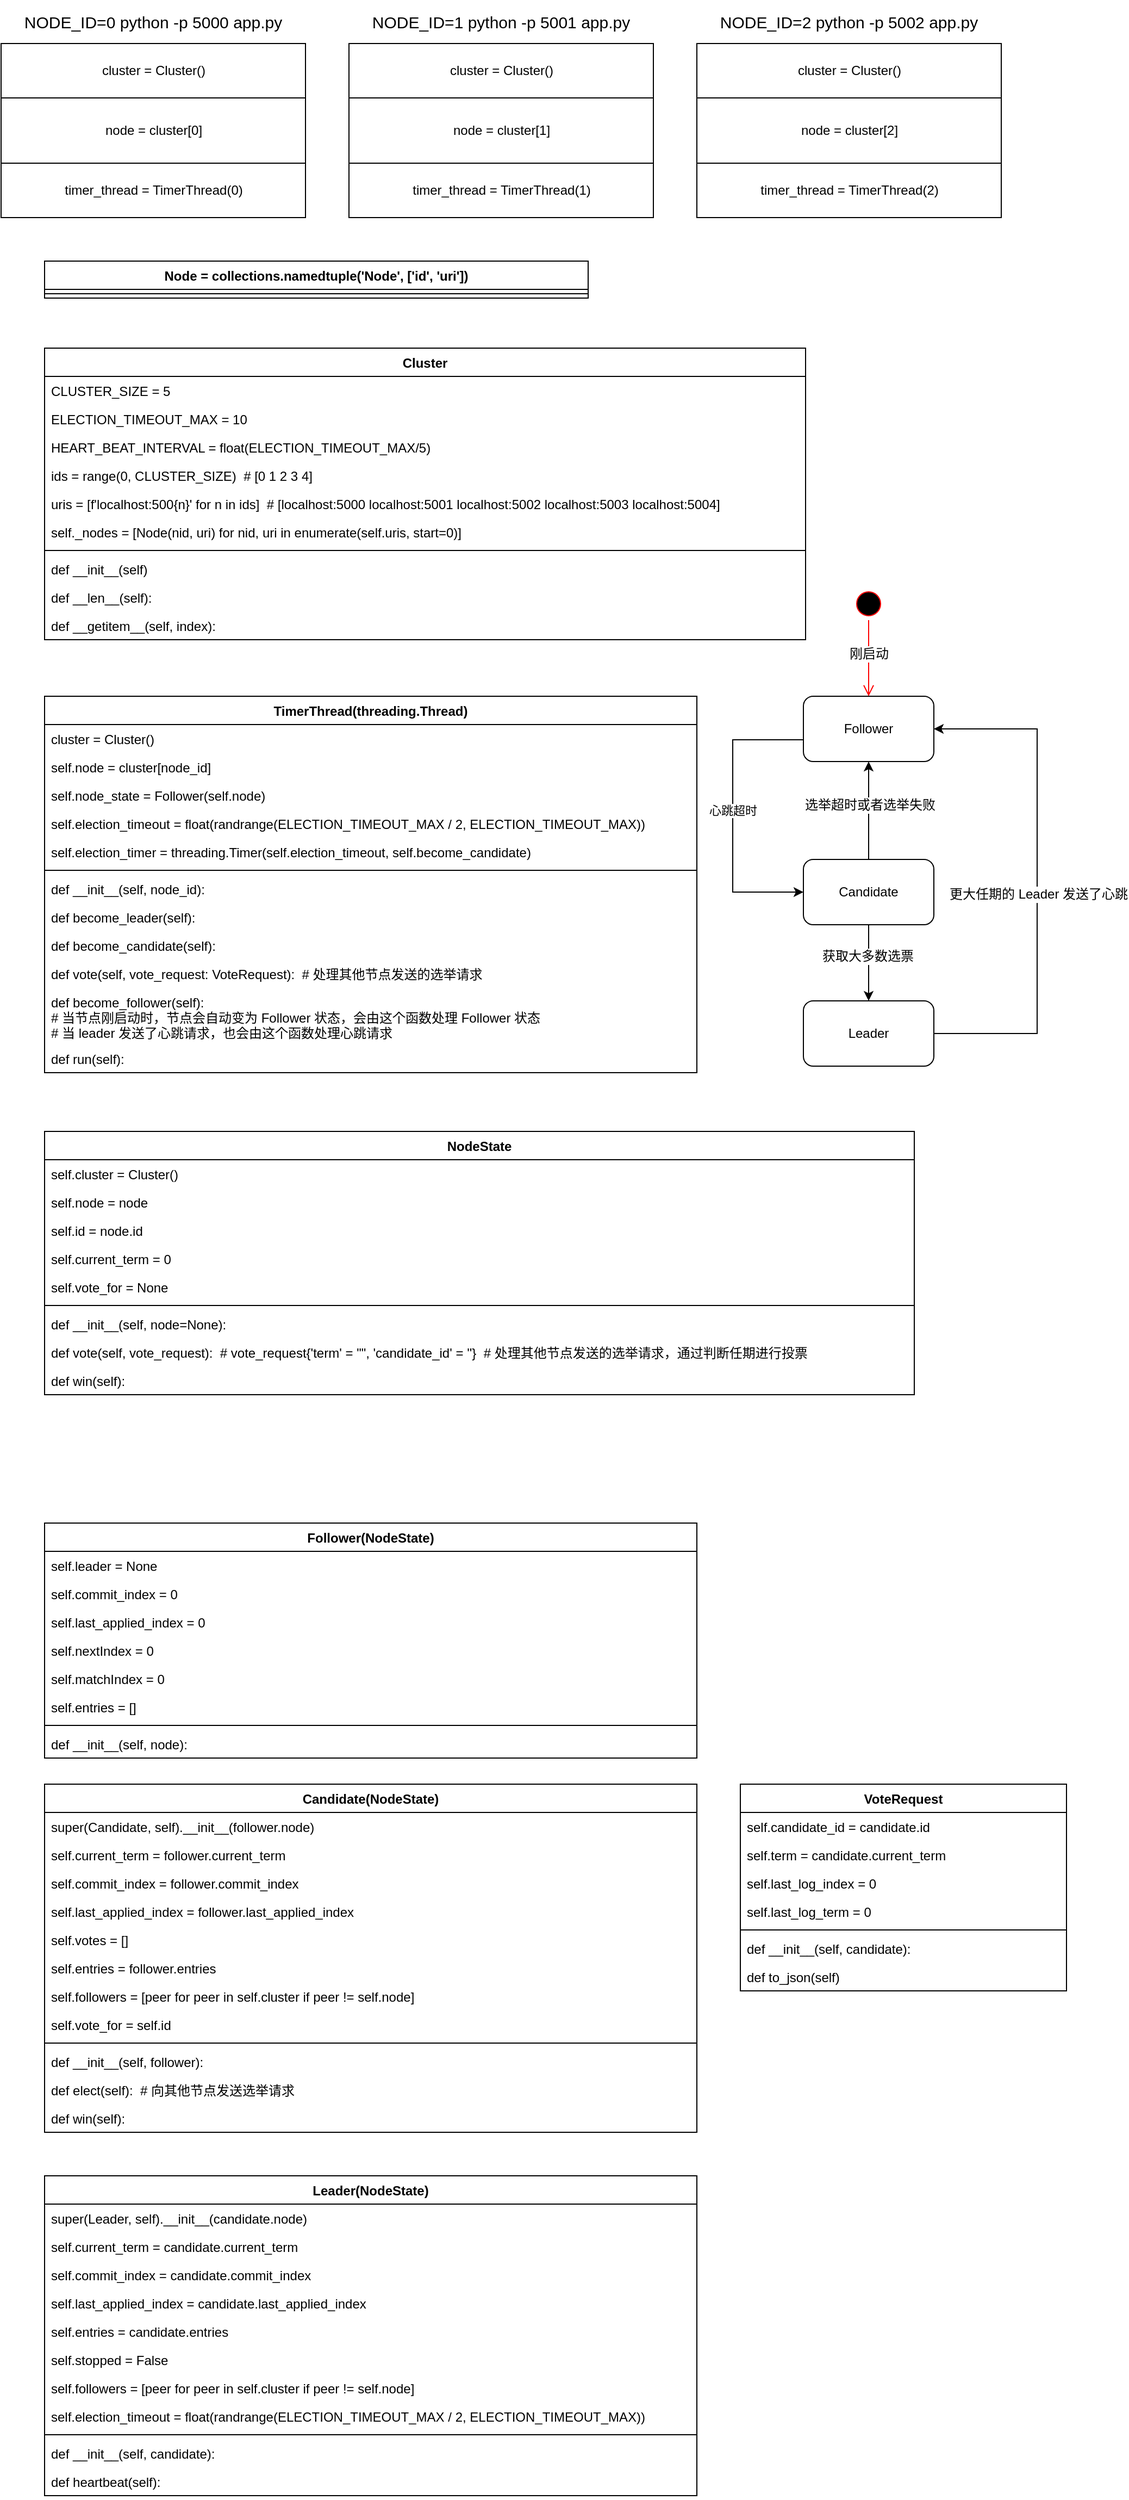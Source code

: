 <mxfile version="12.5.3" type="device"><diagram id="bcQEiPexgHJWjtO5UMO9" name="第 1 页"><mxGraphModel dx="1106" dy="2061" grid="1" gridSize="10" guides="1" tooltips="1" connect="1" arrows="1" fold="1" page="1" pageScale="1" pageWidth="827" pageHeight="1169" math="0" shadow="0"><root><mxCell id="0"/><mxCell id="1" parent="0"/><mxCell id="y_wQIIz1uGcuVltdEgya-1" value="NodeState" style="swimlane;fontStyle=1;align=center;verticalAlign=top;childLayout=stackLayout;horizontal=1;startSize=26;horizontalStack=0;resizeParent=1;resizeParentMax=0;resizeLast=0;collapsible=1;marginBottom=0;" vertex="1" parent="1"><mxGeometry x="80" y="-120" width="800" height="242" as="geometry"/></mxCell><mxCell id="y_wQIIz1uGcuVltdEgya-5" value="self.cluster = Cluster()" style="text;strokeColor=none;fillColor=none;align=left;verticalAlign=top;spacingLeft=4;spacingRight=4;overflow=hidden;rotatable=0;points=[[0,0.5],[1,0.5]];portConstraint=eastwest;" vertex="1" parent="y_wQIIz1uGcuVltdEgya-1"><mxGeometry y="26" width="800" height="26" as="geometry"/></mxCell><mxCell id="y_wQIIz1uGcuVltdEgya-7" value="self.node = node" style="text;strokeColor=none;fillColor=none;align=left;verticalAlign=top;spacingLeft=4;spacingRight=4;overflow=hidden;rotatable=0;points=[[0,0.5],[1,0.5]];portConstraint=eastwest;" vertex="1" parent="y_wQIIz1uGcuVltdEgya-1"><mxGeometry y="52" width="800" height="26" as="geometry"/></mxCell><mxCell id="y_wQIIz1uGcuVltdEgya-8" value="self.id = node.id" style="text;strokeColor=none;fillColor=none;align=left;verticalAlign=top;spacingLeft=4;spacingRight=4;overflow=hidden;rotatable=0;points=[[0,0.5],[1,0.5]];portConstraint=eastwest;" vertex="1" parent="y_wQIIz1uGcuVltdEgya-1"><mxGeometry y="78" width="800" height="26" as="geometry"/></mxCell><mxCell id="y_wQIIz1uGcuVltdEgya-6" value="self.current_term = 0" style="text;strokeColor=none;fillColor=none;align=left;verticalAlign=top;spacingLeft=4;spacingRight=4;overflow=hidden;rotatable=0;points=[[0,0.5],[1,0.5]];portConstraint=eastwest;" vertex="1" parent="y_wQIIz1uGcuVltdEgya-1"><mxGeometry y="104" width="800" height="26" as="geometry"/></mxCell><mxCell id="y_wQIIz1uGcuVltdEgya-2" value="self.vote_for = None" style="text;strokeColor=none;fillColor=none;align=left;verticalAlign=top;spacingLeft=4;spacingRight=4;overflow=hidden;rotatable=0;points=[[0,0.5],[1,0.5]];portConstraint=eastwest;" vertex="1" parent="y_wQIIz1uGcuVltdEgya-1"><mxGeometry y="130" width="800" height="26" as="geometry"/></mxCell><mxCell id="y_wQIIz1uGcuVltdEgya-3" value="" style="line;strokeWidth=1;fillColor=none;align=left;verticalAlign=middle;spacingTop=-1;spacingLeft=3;spacingRight=3;rotatable=0;labelPosition=right;points=[];portConstraint=eastwest;" vertex="1" parent="y_wQIIz1uGcuVltdEgya-1"><mxGeometry y="156" width="800" height="8" as="geometry"/></mxCell><mxCell id="y_wQIIz1uGcuVltdEgya-4" value="def __init__(self, node=None):" style="text;strokeColor=none;fillColor=none;align=left;verticalAlign=top;spacingLeft=4;spacingRight=4;overflow=hidden;rotatable=0;points=[[0,0.5],[1,0.5]];portConstraint=eastwest;" vertex="1" parent="y_wQIIz1uGcuVltdEgya-1"><mxGeometry y="164" width="800" height="26" as="geometry"/></mxCell><mxCell id="y_wQIIz1uGcuVltdEgya-10" value="def vote(self, vote_request):  # vote_request{'term' = &quot;&quot;, 'candidate_id' = ''}  # 处理其他节点发送的选举请求，通过判断任期进行投票" style="text;strokeColor=none;fillColor=none;align=left;verticalAlign=top;spacingLeft=4;spacingRight=4;overflow=hidden;rotatable=0;points=[[0,0.5],[1,0.5]];portConstraint=eastwest;" vertex="1" parent="y_wQIIz1uGcuVltdEgya-1"><mxGeometry y="190" width="800" height="26" as="geometry"/></mxCell><mxCell id="y_wQIIz1uGcuVltdEgya-11" value="def win(self):" style="text;strokeColor=none;fillColor=none;align=left;verticalAlign=top;spacingLeft=4;spacingRight=4;overflow=hidden;rotatable=0;points=[[0,0.5],[1,0.5]];portConstraint=eastwest;" vertex="1" parent="y_wQIIz1uGcuVltdEgya-1"><mxGeometry y="216" width="800" height="26" as="geometry"/></mxCell><mxCell id="y_wQIIz1uGcuVltdEgya-14" value="Follower(NodeState)" style="swimlane;fontStyle=1;align=center;verticalAlign=top;childLayout=stackLayout;horizontal=1;startSize=26;horizontalStack=0;resizeParent=1;resizeParentMax=0;resizeLast=0;collapsible=1;marginBottom=0;" vertex="1" parent="1"><mxGeometry x="80" y="240" width="600" height="216" as="geometry"/></mxCell><mxCell id="y_wQIIz1uGcuVltdEgya-15" value="self.leader = None" style="text;strokeColor=none;fillColor=none;align=left;verticalAlign=top;spacingLeft=4;spacingRight=4;overflow=hidden;rotatable=0;points=[[0,0.5],[1,0.5]];portConstraint=eastwest;" vertex="1" parent="y_wQIIz1uGcuVltdEgya-14"><mxGeometry y="26" width="600" height="26" as="geometry"/></mxCell><mxCell id="y_wQIIz1uGcuVltdEgya-21" value="self.commit_index = 0" style="text;strokeColor=none;fillColor=none;align=left;verticalAlign=top;spacingLeft=4;spacingRight=4;overflow=hidden;rotatable=0;points=[[0,0.5],[1,0.5]];portConstraint=eastwest;" vertex="1" parent="y_wQIIz1uGcuVltdEgya-14"><mxGeometry y="52" width="600" height="26" as="geometry"/></mxCell><mxCell id="y_wQIIz1uGcuVltdEgya-20" value="self.last_applied_index = 0" style="text;strokeColor=none;fillColor=none;align=left;verticalAlign=top;spacingLeft=4;spacingRight=4;overflow=hidden;rotatable=0;points=[[0,0.5],[1,0.5]];portConstraint=eastwest;" vertex="1" parent="y_wQIIz1uGcuVltdEgya-14"><mxGeometry y="78" width="600" height="26" as="geometry"/></mxCell><mxCell id="y_wQIIz1uGcuVltdEgya-22" value="self.nextIndex = 0" style="text;strokeColor=none;fillColor=none;align=left;verticalAlign=top;spacingLeft=4;spacingRight=4;overflow=hidden;rotatable=0;points=[[0,0.5],[1,0.5]];portConstraint=eastwest;" vertex="1" parent="y_wQIIz1uGcuVltdEgya-14"><mxGeometry y="104" width="600" height="26" as="geometry"/></mxCell><mxCell id="y_wQIIz1uGcuVltdEgya-23" value="self.matchIndex = 0" style="text;strokeColor=none;fillColor=none;align=left;verticalAlign=top;spacingLeft=4;spacingRight=4;overflow=hidden;rotatable=0;points=[[0,0.5],[1,0.5]];portConstraint=eastwest;" vertex="1" parent="y_wQIIz1uGcuVltdEgya-14"><mxGeometry y="130" width="600" height="26" as="geometry"/></mxCell><mxCell id="y_wQIIz1uGcuVltdEgya-19" value="self.entries = []" style="text;strokeColor=none;fillColor=none;align=left;verticalAlign=top;spacingLeft=4;spacingRight=4;overflow=hidden;rotatable=0;points=[[0,0.5],[1,0.5]];portConstraint=eastwest;" vertex="1" parent="y_wQIIz1uGcuVltdEgya-14"><mxGeometry y="156" width="600" height="26" as="geometry"/></mxCell><mxCell id="y_wQIIz1uGcuVltdEgya-16" value="" style="line;strokeWidth=1;fillColor=none;align=left;verticalAlign=middle;spacingTop=-1;spacingLeft=3;spacingRight=3;rotatable=0;labelPosition=right;points=[];portConstraint=eastwest;" vertex="1" parent="y_wQIIz1uGcuVltdEgya-14"><mxGeometry y="182" width="600" height="8" as="geometry"/></mxCell><mxCell id="y_wQIIz1uGcuVltdEgya-17" value="def __init__(self, node):" style="text;strokeColor=none;fillColor=none;align=left;verticalAlign=top;spacingLeft=4;spacingRight=4;overflow=hidden;rotatable=0;points=[[0,0.5],[1,0.5]];portConstraint=eastwest;" vertex="1" parent="y_wQIIz1uGcuVltdEgya-14"><mxGeometry y="190" width="600" height="26" as="geometry"/></mxCell><mxCell id="y_wQIIz1uGcuVltdEgya-28" value="Candidate(NodeState)" style="swimlane;fontStyle=1;align=center;verticalAlign=top;childLayout=stackLayout;horizontal=1;startSize=26;horizontalStack=0;resizeParent=1;resizeParentMax=0;resizeLast=0;collapsible=1;marginBottom=0;" vertex="1" parent="1"><mxGeometry x="80" y="480" width="600" height="320" as="geometry"/></mxCell><mxCell id="y_wQIIz1uGcuVltdEgya-29" value="super(Candidate, self).__init__(follower.node)" style="text;strokeColor=none;fillColor=none;align=left;verticalAlign=top;spacingLeft=4;spacingRight=4;overflow=hidden;rotatable=0;points=[[0,0.5],[1,0.5]];portConstraint=eastwest;" vertex="1" parent="y_wQIIz1uGcuVltdEgya-28"><mxGeometry y="26" width="600" height="26" as="geometry"/></mxCell><mxCell id="y_wQIIz1uGcuVltdEgya-34" value="self.current_term = follower.current_term" style="text;strokeColor=none;fillColor=none;align=left;verticalAlign=top;spacingLeft=4;spacingRight=4;overflow=hidden;rotatable=0;points=[[0,0.5],[1,0.5]];portConstraint=eastwest;" vertex="1" parent="y_wQIIz1uGcuVltdEgya-28"><mxGeometry y="52" width="600" height="26" as="geometry"/></mxCell><mxCell id="y_wQIIz1uGcuVltdEgya-36" value="self.commit_index = follower.commit_index" style="text;strokeColor=none;fillColor=none;align=left;verticalAlign=top;spacingLeft=4;spacingRight=4;overflow=hidden;rotatable=0;points=[[0,0.5],[1,0.5]];portConstraint=eastwest;" vertex="1" parent="y_wQIIz1uGcuVltdEgya-28"><mxGeometry y="78" width="600" height="26" as="geometry"/></mxCell><mxCell id="y_wQIIz1uGcuVltdEgya-35" value="self.last_applied_index = follower.last_applied_index" style="text;strokeColor=none;fillColor=none;align=left;verticalAlign=top;spacingLeft=4;spacingRight=4;overflow=hidden;rotatable=0;points=[[0,0.5],[1,0.5]];portConstraint=eastwest;" vertex="1" parent="y_wQIIz1uGcuVltdEgya-28"><mxGeometry y="104" width="600" height="26" as="geometry"/></mxCell><mxCell id="y_wQIIz1uGcuVltdEgya-33" value="self.votes = []" style="text;strokeColor=none;fillColor=none;align=left;verticalAlign=top;spacingLeft=4;spacingRight=4;overflow=hidden;rotatable=0;points=[[0,0.5],[1,0.5]];portConstraint=eastwest;" vertex="1" parent="y_wQIIz1uGcuVltdEgya-28"><mxGeometry y="130" width="600" height="26" as="geometry"/></mxCell><mxCell id="y_wQIIz1uGcuVltdEgya-32" value="self.entries = follower.entries" style="text;strokeColor=none;fillColor=none;align=left;verticalAlign=top;spacingLeft=4;spacingRight=4;overflow=hidden;rotatable=0;points=[[0,0.5],[1,0.5]];portConstraint=eastwest;" vertex="1" parent="y_wQIIz1uGcuVltdEgya-28"><mxGeometry y="156" width="600" height="26" as="geometry"/></mxCell><mxCell id="y_wQIIz1uGcuVltdEgya-45" value="self.followers = [peer for peer in self.cluster if peer != self.node]" style="text;strokeColor=none;fillColor=none;align=left;verticalAlign=top;spacingLeft=4;spacingRight=4;overflow=hidden;rotatable=0;points=[[0,0.5],[1,0.5]];portConstraint=eastwest;" vertex="1" parent="y_wQIIz1uGcuVltdEgya-28"><mxGeometry y="182" width="600" height="26" as="geometry"/></mxCell><mxCell id="y_wQIIz1uGcuVltdEgya-44" value="self.vote_for = self.id" style="text;strokeColor=none;fillColor=none;align=left;verticalAlign=top;spacingLeft=4;spacingRight=4;overflow=hidden;rotatable=0;points=[[0,0.5],[1,0.5]];portConstraint=eastwest;" vertex="1" parent="y_wQIIz1uGcuVltdEgya-28"><mxGeometry y="208" width="600" height="26" as="geometry"/></mxCell><mxCell id="y_wQIIz1uGcuVltdEgya-30" value="" style="line;strokeWidth=1;fillColor=none;align=left;verticalAlign=middle;spacingTop=-1;spacingLeft=3;spacingRight=3;rotatable=0;labelPosition=right;points=[];portConstraint=eastwest;" vertex="1" parent="y_wQIIz1uGcuVltdEgya-28"><mxGeometry y="234" width="600" height="8" as="geometry"/></mxCell><mxCell id="y_wQIIz1uGcuVltdEgya-37" value="def __init__(self, follower):" style="text;strokeColor=none;fillColor=none;align=left;verticalAlign=top;spacingLeft=4;spacingRight=4;overflow=hidden;rotatable=0;points=[[0,0.5],[1,0.5]];portConstraint=eastwest;" vertex="1" parent="y_wQIIz1uGcuVltdEgya-28"><mxGeometry y="242" width="600" height="26" as="geometry"/></mxCell><mxCell id="y_wQIIz1uGcuVltdEgya-38" value="def elect(self):  # 向其他节点发送选举请求" style="text;strokeColor=none;fillColor=none;align=left;verticalAlign=top;spacingLeft=4;spacingRight=4;overflow=hidden;rotatable=0;points=[[0,0.5],[1,0.5]];portConstraint=eastwest;" vertex="1" parent="y_wQIIz1uGcuVltdEgya-28"><mxGeometry y="268" width="600" height="26" as="geometry"/></mxCell><mxCell id="y_wQIIz1uGcuVltdEgya-40" value="def win(self):" style="text;strokeColor=none;fillColor=none;align=left;verticalAlign=top;spacingLeft=4;spacingRight=4;overflow=hidden;rotatable=0;points=[[0,0.5],[1,0.5]];portConstraint=eastwest;" vertex="1" parent="y_wQIIz1uGcuVltdEgya-28"><mxGeometry y="294" width="600" height="26" as="geometry"/></mxCell><mxCell id="y_wQIIz1uGcuVltdEgya-46" value="Leader(NodeState)" style="swimlane;fontStyle=1;align=center;verticalAlign=top;childLayout=stackLayout;horizontal=1;startSize=26;horizontalStack=0;resizeParent=1;resizeParentMax=0;resizeLast=0;collapsible=1;marginBottom=0;" vertex="1" parent="1"><mxGeometry x="80" y="840" width="600" height="294" as="geometry"/></mxCell><mxCell id="y_wQIIz1uGcuVltdEgya-47" value="super(Leader, self).__init__(candidate.node)" style="text;strokeColor=none;fillColor=none;align=left;verticalAlign=top;spacingLeft=4;spacingRight=4;overflow=hidden;rotatable=0;points=[[0,0.5],[1,0.5]];portConstraint=eastwest;" vertex="1" parent="y_wQIIz1uGcuVltdEgya-46"><mxGeometry y="26" width="600" height="26" as="geometry"/></mxCell><mxCell id="y_wQIIz1uGcuVltdEgya-52" value="self.current_term = candidate.current_term" style="text;strokeColor=none;fillColor=none;align=left;verticalAlign=top;spacingLeft=4;spacingRight=4;overflow=hidden;rotatable=0;points=[[0,0.5],[1,0.5]];portConstraint=eastwest;" vertex="1" parent="y_wQIIz1uGcuVltdEgya-46"><mxGeometry y="52" width="600" height="26" as="geometry"/></mxCell><mxCell id="y_wQIIz1uGcuVltdEgya-53" value="self.commit_index = candidate.commit_index" style="text;strokeColor=none;fillColor=none;align=left;verticalAlign=top;spacingLeft=4;spacingRight=4;overflow=hidden;rotatable=0;points=[[0,0.5],[1,0.5]];portConstraint=eastwest;" vertex="1" parent="y_wQIIz1uGcuVltdEgya-46"><mxGeometry y="78" width="600" height="26" as="geometry"/></mxCell><mxCell id="y_wQIIz1uGcuVltdEgya-54" value="self.last_applied_index = candidate.last_applied_index" style="text;strokeColor=none;fillColor=none;align=left;verticalAlign=top;spacingLeft=4;spacingRight=4;overflow=hidden;rotatable=0;points=[[0,0.5],[1,0.5]];portConstraint=eastwest;" vertex="1" parent="y_wQIIz1uGcuVltdEgya-46"><mxGeometry y="104" width="600" height="26" as="geometry"/></mxCell><mxCell id="y_wQIIz1uGcuVltdEgya-55" value="self.entries = candidate.entries" style="text;strokeColor=none;fillColor=none;align=left;verticalAlign=top;spacingLeft=4;spacingRight=4;overflow=hidden;rotatable=0;points=[[0,0.5],[1,0.5]];portConstraint=eastwest;" vertex="1" parent="y_wQIIz1uGcuVltdEgya-46"><mxGeometry y="130" width="600" height="26" as="geometry"/></mxCell><mxCell id="y_wQIIz1uGcuVltdEgya-51" value="self.stopped = False" style="text;strokeColor=none;fillColor=none;align=left;verticalAlign=top;spacingLeft=4;spacingRight=4;overflow=hidden;rotatable=0;points=[[0,0.5],[1,0.5]];portConstraint=eastwest;" vertex="1" parent="y_wQIIz1uGcuVltdEgya-46"><mxGeometry y="156" width="600" height="26" as="geometry"/></mxCell><mxCell id="y_wQIIz1uGcuVltdEgya-50" value="self.followers = [peer for peer in self.cluster if peer != self.node]" style="text;strokeColor=none;fillColor=none;align=left;verticalAlign=top;spacingLeft=4;spacingRight=4;overflow=hidden;rotatable=0;points=[[0,0.5],[1,0.5]];portConstraint=eastwest;" vertex="1" parent="y_wQIIz1uGcuVltdEgya-46"><mxGeometry y="182" width="600" height="26" as="geometry"/></mxCell><mxCell id="y_wQIIz1uGcuVltdEgya-61" value="self.election_timeout = float(randrange(ELECTION_TIMEOUT_MAX / 2, ELECTION_TIMEOUT_MAX))" style="text;strokeColor=none;fillColor=none;align=left;verticalAlign=top;spacingLeft=4;spacingRight=4;overflow=hidden;rotatable=0;points=[[0,0.5],[1,0.5]];portConstraint=eastwest;" vertex="1" parent="y_wQIIz1uGcuVltdEgya-46"><mxGeometry y="208" width="600" height="26" as="geometry"/></mxCell><mxCell id="y_wQIIz1uGcuVltdEgya-48" value="" style="line;strokeWidth=1;fillColor=none;align=left;verticalAlign=middle;spacingTop=-1;spacingLeft=3;spacingRight=3;rotatable=0;labelPosition=right;points=[];portConstraint=eastwest;" vertex="1" parent="y_wQIIz1uGcuVltdEgya-46"><mxGeometry y="234" width="600" height="8" as="geometry"/></mxCell><mxCell id="y_wQIIz1uGcuVltdEgya-56" value="def __init__(self, candidate):" style="text;strokeColor=none;fillColor=none;align=left;verticalAlign=top;spacingLeft=4;spacingRight=4;overflow=hidden;rotatable=0;points=[[0,0.5],[1,0.5]];portConstraint=eastwest;" vertex="1" parent="y_wQIIz1uGcuVltdEgya-46"><mxGeometry y="242" width="600" height="26" as="geometry"/></mxCell><mxCell id="y_wQIIz1uGcuVltdEgya-58" value="def heartbeat(self):" style="text;strokeColor=none;fillColor=none;align=left;verticalAlign=top;spacingLeft=4;spacingRight=4;overflow=hidden;rotatable=0;points=[[0,0.5],[1,0.5]];portConstraint=eastwest;" vertex="1" parent="y_wQIIz1uGcuVltdEgya-46"><mxGeometry y="268" width="600" height="26" as="geometry"/></mxCell><mxCell id="y_wQIIz1uGcuVltdEgya-63" value="VoteRequest" style="swimlane;fontStyle=1;align=center;verticalAlign=top;childLayout=stackLayout;horizontal=1;startSize=26;horizontalStack=0;resizeParent=1;resizeParentMax=0;resizeLast=0;collapsible=1;marginBottom=0;" vertex="1" parent="1"><mxGeometry x="720" y="480" width="300" height="190" as="geometry"/></mxCell><mxCell id="y_wQIIz1uGcuVltdEgya-64" value="self.candidate_id = candidate.id" style="text;strokeColor=none;fillColor=none;align=left;verticalAlign=top;spacingLeft=4;spacingRight=4;overflow=hidden;rotatable=0;points=[[0,0.5],[1,0.5]];portConstraint=eastwest;" vertex="1" parent="y_wQIIz1uGcuVltdEgya-63"><mxGeometry y="26" width="300" height="26" as="geometry"/></mxCell><mxCell id="y_wQIIz1uGcuVltdEgya-69" value="self.term = candidate.current_term" style="text;strokeColor=none;fillColor=none;align=left;verticalAlign=top;spacingLeft=4;spacingRight=4;overflow=hidden;rotatable=0;points=[[0,0.5],[1,0.5]];portConstraint=eastwest;" vertex="1" parent="y_wQIIz1uGcuVltdEgya-63"><mxGeometry y="52" width="300" height="26" as="geometry"/></mxCell><mxCell id="y_wQIIz1uGcuVltdEgya-68" value="self.last_log_index = 0" style="text;strokeColor=none;fillColor=none;align=left;verticalAlign=top;spacingLeft=4;spacingRight=4;overflow=hidden;rotatable=0;points=[[0,0.5],[1,0.5]];portConstraint=eastwest;" vertex="1" parent="y_wQIIz1uGcuVltdEgya-63"><mxGeometry y="78" width="300" height="26" as="geometry"/></mxCell><mxCell id="y_wQIIz1uGcuVltdEgya-67" value="self.last_log_term = 0" style="text;strokeColor=none;fillColor=none;align=left;verticalAlign=top;spacingLeft=4;spacingRight=4;overflow=hidden;rotatable=0;points=[[0,0.5],[1,0.5]];portConstraint=eastwest;" vertex="1" parent="y_wQIIz1uGcuVltdEgya-63"><mxGeometry y="104" width="300" height="26" as="geometry"/></mxCell><mxCell id="y_wQIIz1uGcuVltdEgya-65" value="" style="line;strokeWidth=1;fillColor=none;align=left;verticalAlign=middle;spacingTop=-1;spacingLeft=3;spacingRight=3;rotatable=0;labelPosition=right;points=[];portConstraint=eastwest;" vertex="1" parent="y_wQIIz1uGcuVltdEgya-63"><mxGeometry y="130" width="300" height="8" as="geometry"/></mxCell><mxCell id="y_wQIIz1uGcuVltdEgya-70" value="def __init__(self, candidate):" style="text;strokeColor=none;fillColor=none;align=left;verticalAlign=top;spacingLeft=4;spacingRight=4;overflow=hidden;rotatable=0;points=[[0,0.5],[1,0.5]];portConstraint=eastwest;" vertex="1" parent="y_wQIIz1uGcuVltdEgya-63"><mxGeometry y="138" width="300" height="26" as="geometry"/></mxCell><mxCell id="y_wQIIz1uGcuVltdEgya-71" value="def to_json(self)" style="text;strokeColor=none;fillColor=none;align=left;verticalAlign=top;spacingLeft=4;spacingRight=4;overflow=hidden;rotatable=0;points=[[0,0.5],[1,0.5]];portConstraint=eastwest;" vertex="1" parent="y_wQIIz1uGcuVltdEgya-63"><mxGeometry y="164" width="300" height="26" as="geometry"/></mxCell><mxCell id="y_wQIIz1uGcuVltdEgya-73" value="Cluster" style="swimlane;fontStyle=1;align=center;verticalAlign=top;childLayout=stackLayout;horizontal=1;startSize=26;horizontalStack=0;resizeParent=1;resizeParentMax=0;resizeLast=0;collapsible=1;marginBottom=0;" vertex="1" parent="1"><mxGeometry x="80" y="-840" width="700" height="268" as="geometry"/></mxCell><mxCell id="y_wQIIz1uGcuVltdEgya-74" value="CLUSTER_SIZE = 5" style="text;strokeColor=none;fillColor=none;align=left;verticalAlign=top;spacingLeft=4;spacingRight=4;overflow=hidden;rotatable=0;points=[[0,0.5],[1,0.5]];portConstraint=eastwest;" vertex="1" parent="y_wQIIz1uGcuVltdEgya-73"><mxGeometry y="26" width="700" height="26" as="geometry"/></mxCell><mxCell id="y_wQIIz1uGcuVltdEgya-83" value="ELECTION_TIMEOUT_MAX = 10" style="text;strokeColor=none;fillColor=none;align=left;verticalAlign=top;spacingLeft=4;spacingRight=4;overflow=hidden;rotatable=0;points=[[0,0.5],[1,0.5]];portConstraint=eastwest;" vertex="1" parent="y_wQIIz1uGcuVltdEgya-73"><mxGeometry y="52" width="700" height="26" as="geometry"/></mxCell><mxCell id="y_wQIIz1uGcuVltdEgya-81" value="HEART_BEAT_INTERVAL = float(ELECTION_TIMEOUT_MAX/5)" style="text;strokeColor=none;fillColor=none;align=left;verticalAlign=top;spacingLeft=4;spacingRight=4;overflow=hidden;rotatable=0;points=[[0,0.5],[1,0.5]];portConstraint=eastwest;" vertex="1" parent="y_wQIIz1uGcuVltdEgya-73"><mxGeometry y="78" width="700" height="26" as="geometry"/></mxCell><mxCell id="y_wQIIz1uGcuVltdEgya-82" value="ids = range(0, CLUSTER_SIZE)  # [0 1 2 3 4]" style="text;strokeColor=none;fillColor=none;align=left;verticalAlign=top;spacingLeft=4;spacingRight=4;overflow=hidden;rotatable=0;points=[[0,0.5],[1,0.5]];portConstraint=eastwest;" vertex="1" parent="y_wQIIz1uGcuVltdEgya-73"><mxGeometry y="104" width="700" height="26" as="geometry"/></mxCell><mxCell id="y_wQIIz1uGcuVltdEgya-80" value="uris = [f'localhost:500{n}' for n in ids]  # [localhost:5000 localhost:5001 localhost:5002 localhost:5003 localhost:5004]" style="text;strokeColor=none;fillColor=none;align=left;verticalAlign=top;spacingLeft=4;spacingRight=4;overflow=hidden;rotatable=0;points=[[0,0.5],[1,0.5]];portConstraint=eastwest;" vertex="1" parent="y_wQIIz1uGcuVltdEgya-73"><mxGeometry y="130" width="700" height="26" as="geometry"/></mxCell><mxCell id="y_wQIIz1uGcuVltdEgya-79" value="self._nodes = [Node(nid, uri) for nid, uri in enumerate(self.uris, start=0)]" style="text;strokeColor=none;fillColor=none;align=left;verticalAlign=top;spacingLeft=4;spacingRight=4;overflow=hidden;rotatable=0;points=[[0,0.5],[1,0.5]];portConstraint=eastwest;" vertex="1" parent="y_wQIIz1uGcuVltdEgya-73"><mxGeometry y="156" width="700" height="26" as="geometry"/></mxCell><mxCell id="y_wQIIz1uGcuVltdEgya-75" value="" style="line;strokeWidth=1;fillColor=none;align=left;verticalAlign=middle;spacingTop=-1;spacingLeft=3;spacingRight=3;rotatable=0;labelPosition=right;points=[];portConstraint=eastwest;" vertex="1" parent="y_wQIIz1uGcuVltdEgya-73"><mxGeometry y="182" width="700" height="8" as="geometry"/></mxCell><mxCell id="y_wQIIz1uGcuVltdEgya-77" value="def __init__(self)" style="text;strokeColor=none;fillColor=none;align=left;verticalAlign=top;spacingLeft=4;spacingRight=4;overflow=hidden;rotatable=0;points=[[0,0.5],[1,0.5]];portConstraint=eastwest;" vertex="1" parent="y_wQIIz1uGcuVltdEgya-73"><mxGeometry y="190" width="700" height="26" as="geometry"/></mxCell><mxCell id="y_wQIIz1uGcuVltdEgya-76" value="def __len__(self):" style="text;strokeColor=none;fillColor=none;align=left;verticalAlign=top;spacingLeft=4;spacingRight=4;overflow=hidden;rotatable=0;points=[[0,0.5],[1,0.5]];portConstraint=eastwest;" vertex="1" parent="y_wQIIz1uGcuVltdEgya-73"><mxGeometry y="216" width="700" height="26" as="geometry"/></mxCell><mxCell id="y_wQIIz1uGcuVltdEgya-84" value="def __getitem__(self, index):" style="text;strokeColor=none;fillColor=none;align=left;verticalAlign=top;spacingLeft=4;spacingRight=4;overflow=hidden;rotatable=0;points=[[0,0.5],[1,0.5]];portConstraint=eastwest;" vertex="1" parent="y_wQIIz1uGcuVltdEgya-73"><mxGeometry y="242" width="700" height="26" as="geometry"/></mxCell><mxCell id="y_wQIIz1uGcuVltdEgya-86" value="Node = collections.namedtuple('Node', ['id', 'uri'])" style="swimlane;fontStyle=1;align=center;verticalAlign=top;childLayout=stackLayout;horizontal=1;startSize=26;horizontalStack=0;resizeParent=1;resizeParentMax=0;resizeLast=0;collapsible=1;marginBottom=0;" vertex="1" parent="1"><mxGeometry x="80" y="-920" width="500" height="34" as="geometry"/></mxCell><mxCell id="y_wQIIz1uGcuVltdEgya-88" value="" style="line;strokeWidth=1;fillColor=none;align=left;verticalAlign=middle;spacingTop=-1;spacingLeft=3;spacingRight=3;rotatable=0;labelPosition=right;points=[];portConstraint=eastwest;" vertex="1" parent="y_wQIIz1uGcuVltdEgya-86"><mxGeometry y="26" width="500" height="8" as="geometry"/></mxCell><mxCell id="y_wQIIz1uGcuVltdEgya-94" value="&lt;font style=&quot;font-size: 15px&quot;&gt;NODE_ID=0 python -p 5000 app.py&lt;/font&gt;" style="text;html=1;strokeColor=none;fillColor=none;align=center;verticalAlign=middle;whiteSpace=wrap;rounded=0;" vertex="1" parent="1"><mxGeometry x="40" y="-1160" width="280" height="40" as="geometry"/></mxCell><mxCell id="y_wQIIz1uGcuVltdEgya-95" value="&lt;font style=&quot;font-size: 15px&quot;&gt;NODE_ID=1 python -p 5001 app.py&lt;/font&gt;" style="text;html=1;strokeColor=none;fillColor=none;align=center;verticalAlign=middle;whiteSpace=wrap;rounded=0;" vertex="1" parent="1"><mxGeometry x="360" y="-1160" width="280" height="40" as="geometry"/></mxCell><mxCell id="y_wQIIz1uGcuVltdEgya-96" value="&lt;font style=&quot;font-size: 15px&quot;&gt;NODE_ID=2 python -p 5002 app.py&lt;/font&gt;" style="text;html=1;strokeColor=none;fillColor=none;align=center;verticalAlign=middle;whiteSpace=wrap;rounded=0;" vertex="1" parent="1"><mxGeometry x="680" y="-1160" width="280" height="40" as="geometry"/></mxCell><mxCell id="y_wQIIz1uGcuVltdEgya-97" value="cluster = Cluster()" style="html=1;" vertex="1" parent="1"><mxGeometry x="40" y="-1120" width="280" height="50" as="geometry"/></mxCell><mxCell id="y_wQIIz1uGcuVltdEgya-98" value="node = cluster[0]" style="html=1;" vertex="1" parent="1"><mxGeometry x="40" y="-1070" width="280" height="60" as="geometry"/></mxCell><mxCell id="y_wQIIz1uGcuVltdEgya-99" value="timer_thread = TimerThread(0)" style="html=1;" vertex="1" parent="1"><mxGeometry x="40" y="-1010" width="280" height="50" as="geometry"/></mxCell><mxCell id="y_wQIIz1uGcuVltdEgya-100" value="cluster = Cluster()" style="html=1;" vertex="1" parent="1"><mxGeometry x="360" y="-1120" width="280" height="50" as="geometry"/></mxCell><mxCell id="y_wQIIz1uGcuVltdEgya-101" value="node = cluster[1]" style="html=1;" vertex="1" parent="1"><mxGeometry x="360" y="-1070" width="280" height="60" as="geometry"/></mxCell><mxCell id="y_wQIIz1uGcuVltdEgya-102" value="timer_thread = TimerThread(1)" style="html=1;" vertex="1" parent="1"><mxGeometry x="360" y="-1010" width="280" height="50" as="geometry"/></mxCell><mxCell id="y_wQIIz1uGcuVltdEgya-103" value="cluster = Cluster()" style="html=1;" vertex="1" parent="1"><mxGeometry x="680" y="-1120" width="280" height="50" as="geometry"/></mxCell><mxCell id="y_wQIIz1uGcuVltdEgya-104" value="node = cluster[2]" style="html=1;" vertex="1" parent="1"><mxGeometry x="680" y="-1070" width="280" height="60" as="geometry"/></mxCell><mxCell id="y_wQIIz1uGcuVltdEgya-105" value="timer_thread = TimerThread(2)" style="html=1;" vertex="1" parent="1"><mxGeometry x="680" y="-1010" width="280" height="50" as="geometry"/></mxCell><mxCell id="y_wQIIz1uGcuVltdEgya-106" value="TimerThread(threading.Thread)" style="swimlane;fontStyle=1;align=center;verticalAlign=top;childLayout=stackLayout;horizontal=1;startSize=26;horizontalStack=0;resizeParent=1;resizeParentMax=0;resizeLast=0;collapsible=1;marginBottom=0;" vertex="1" parent="1"><mxGeometry x="80" y="-520" width="600" height="346" as="geometry"/></mxCell><mxCell id="y_wQIIz1uGcuVltdEgya-118" value="cluster = Cluster()" style="text;strokeColor=none;fillColor=none;align=left;verticalAlign=top;spacingLeft=4;spacingRight=4;overflow=hidden;rotatable=0;points=[[0,0.5],[1,0.5]];portConstraint=eastwest;" vertex="1" parent="y_wQIIz1uGcuVltdEgya-106"><mxGeometry y="26" width="600" height="26" as="geometry"/></mxCell><mxCell id="y_wQIIz1uGcuVltdEgya-107" value="self.node = cluster[node_id]" style="text;strokeColor=none;fillColor=none;align=left;verticalAlign=top;spacingLeft=4;spacingRight=4;overflow=hidden;rotatable=0;points=[[0,0.5],[1,0.5]];portConstraint=eastwest;" vertex="1" parent="y_wQIIz1uGcuVltdEgya-106"><mxGeometry y="52" width="600" height="26" as="geometry"/></mxCell><mxCell id="y_wQIIz1uGcuVltdEgya-112" value="self.node_state = Follower(self.node)" style="text;strokeColor=none;fillColor=none;align=left;verticalAlign=top;spacingLeft=4;spacingRight=4;overflow=hidden;rotatable=0;points=[[0,0.5],[1,0.5]];portConstraint=eastwest;" vertex="1" parent="y_wQIIz1uGcuVltdEgya-106"><mxGeometry y="78" width="600" height="26" as="geometry"/></mxCell><mxCell id="y_wQIIz1uGcuVltdEgya-111" value="self.election_timeout = float(randrange(ELECTION_TIMEOUT_MAX / 2, ELECTION_TIMEOUT_MAX))" style="text;strokeColor=none;fillColor=none;align=left;verticalAlign=top;spacingLeft=4;spacingRight=4;overflow=hidden;rotatable=0;points=[[0,0.5],[1,0.5]];portConstraint=eastwest;" vertex="1" parent="y_wQIIz1uGcuVltdEgya-106"><mxGeometry y="104" width="600" height="26" as="geometry"/></mxCell><mxCell id="y_wQIIz1uGcuVltdEgya-110" value="self.election_timer = threading.Timer(self.election_timeout, self.become_candidate)" style="text;strokeColor=none;fillColor=none;align=left;verticalAlign=top;spacingLeft=4;spacingRight=4;overflow=hidden;rotatable=0;points=[[0,0.5],[1,0.5]];portConstraint=eastwest;" vertex="1" parent="y_wQIIz1uGcuVltdEgya-106"><mxGeometry y="130" width="600" height="26" as="geometry"/></mxCell><mxCell id="y_wQIIz1uGcuVltdEgya-108" value="" style="line;strokeWidth=1;fillColor=none;align=left;verticalAlign=middle;spacingTop=-1;spacingLeft=3;spacingRight=3;rotatable=0;labelPosition=right;points=[];portConstraint=eastwest;" vertex="1" parent="y_wQIIz1uGcuVltdEgya-106"><mxGeometry y="156" width="600" height="8" as="geometry"/></mxCell><mxCell id="y_wQIIz1uGcuVltdEgya-113" value="def __init__(self, node_id):" style="text;strokeColor=none;fillColor=none;align=left;verticalAlign=top;spacingLeft=4;spacingRight=4;overflow=hidden;rotatable=0;points=[[0,0.5],[1,0.5]];portConstraint=eastwest;" vertex="1" parent="y_wQIIz1uGcuVltdEgya-106"><mxGeometry y="164" width="600" height="26" as="geometry"/></mxCell><mxCell id="y_wQIIz1uGcuVltdEgya-114" value="def become_leader(self):" style="text;strokeColor=none;fillColor=none;align=left;verticalAlign=top;spacingLeft=4;spacingRight=4;overflow=hidden;rotatable=0;points=[[0,0.5],[1,0.5]];portConstraint=eastwest;" vertex="1" parent="y_wQIIz1uGcuVltdEgya-106"><mxGeometry y="190" width="600" height="26" as="geometry"/></mxCell><mxCell id="y_wQIIz1uGcuVltdEgya-116" value="def become_candidate(self):" style="text;strokeColor=none;fillColor=none;align=left;verticalAlign=top;spacingLeft=4;spacingRight=4;overflow=hidden;rotatable=0;points=[[0,0.5],[1,0.5]];portConstraint=eastwest;" vertex="1" parent="y_wQIIz1uGcuVltdEgya-106"><mxGeometry y="216" width="600" height="26" as="geometry"/></mxCell><mxCell id="y_wQIIz1uGcuVltdEgya-117" value="def vote(self, vote_request: VoteRequest):  # 处理其他节点发送的选举请求" style="text;strokeColor=none;fillColor=none;align=left;verticalAlign=top;spacingLeft=4;spacingRight=4;overflow=hidden;rotatable=0;points=[[0,0.5],[1,0.5]];portConstraint=eastwest;" vertex="1" parent="y_wQIIz1uGcuVltdEgya-106"><mxGeometry y="242" width="600" height="26" as="geometry"/></mxCell><mxCell id="y_wQIIz1uGcuVltdEgya-115" value="def become_follower(self):&#10;# 当节点刚启动时，节点会自动变为 Follower 状态，会由这个函数处理 Follower 状态&#10;# 当 leader 发送了心跳请求，也会由这个函数处理心跳请求  " style="text;strokeColor=none;fillColor=none;align=left;verticalAlign=top;spacingLeft=4;spacingRight=4;overflow=hidden;rotatable=0;points=[[0,0.5],[1,0.5]];portConstraint=eastwest;" vertex="1" parent="y_wQIIz1uGcuVltdEgya-106"><mxGeometry y="268" width="600" height="52" as="geometry"/></mxCell><mxCell id="y_wQIIz1uGcuVltdEgya-109" value="def run(self):" style="text;strokeColor=none;fillColor=none;align=left;verticalAlign=top;spacingLeft=4;spacingRight=4;overflow=hidden;rotatable=0;points=[[0,0.5],[1,0.5]];portConstraint=eastwest;" vertex="1" parent="y_wQIIz1uGcuVltdEgya-106"><mxGeometry y="320" width="600" height="26" as="geometry"/></mxCell><mxCell id="y_wQIIz1uGcuVltdEgya-120" value="" style="ellipse;html=1;shape=startState;fillColor=#000000;strokeColor=#ff0000;" vertex="1" parent="1"><mxGeometry x="823" y="-620" width="30" height="30" as="geometry"/></mxCell><mxCell id="y_wQIIz1uGcuVltdEgya-121" value="" style="edgeStyle=orthogonalEdgeStyle;html=1;verticalAlign=bottom;endArrow=open;endSize=8;strokeColor=#ff0000;entryX=0.5;entryY=0;entryDx=0;entryDy=0;" edge="1" source="y_wQIIz1uGcuVltdEgya-120" parent="1" target="y_wQIIz1uGcuVltdEgya-122"><mxGeometry relative="1" as="geometry"><mxPoint x="848" y="-442" as="targetPoint"/></mxGeometry></mxCell><mxCell id="y_wQIIz1uGcuVltdEgya-123" value="刚启动" style="text;html=1;align=center;verticalAlign=middle;resizable=0;points=[];labelBackgroundColor=#ffffff;" vertex="1" connectable="0" parent="y_wQIIz1uGcuVltdEgya-121"><mxGeometry x="-0.116" relative="1" as="geometry"><mxPoint as="offset"/></mxGeometry></mxCell><mxCell id="y_wQIIz1uGcuVltdEgya-125" value="心跳超时" style="edgeStyle=orthogonalEdgeStyle;rounded=0;orthogonalLoop=1;jettySize=auto;html=1;entryX=0;entryY=0.5;entryDx=0;entryDy=0;exitX=0;exitY=0.5;exitDx=0;exitDy=0;" edge="1" parent="1" source="y_wQIIz1uGcuVltdEgya-122" target="y_wQIIz1uGcuVltdEgya-124"><mxGeometry relative="1" as="geometry"><Array as="points"><mxPoint x="713" y="-480"/><mxPoint x="713" y="-340"/></Array></mxGeometry></mxCell><mxCell id="y_wQIIz1uGcuVltdEgya-122" value="Follower" style="rounded=1;whiteSpace=wrap;html=1;" vertex="1" parent="1"><mxGeometry x="778" y="-520" width="120" height="60" as="geometry"/></mxCell><mxCell id="y_wQIIz1uGcuVltdEgya-127" style="edgeStyle=orthogonalEdgeStyle;rounded=0;orthogonalLoop=1;jettySize=auto;html=1;" edge="1" parent="1" source="y_wQIIz1uGcuVltdEgya-124" target="y_wQIIz1uGcuVltdEgya-126"><mxGeometry relative="1" as="geometry"/></mxCell><mxCell id="y_wQIIz1uGcuVltdEgya-128" value="获取大多数选票" style="text;html=1;align=center;verticalAlign=middle;resizable=0;points=[];labelBackgroundColor=#ffffff;" vertex="1" connectable="0" parent="y_wQIIz1uGcuVltdEgya-127"><mxGeometry x="-0.171" y="-1" relative="1" as="geometry"><mxPoint as="offset"/></mxGeometry></mxCell><mxCell id="y_wQIIz1uGcuVltdEgya-129" style="edgeStyle=orthogonalEdgeStyle;rounded=0;orthogonalLoop=1;jettySize=auto;html=1;entryX=0.5;entryY=1;entryDx=0;entryDy=0;" edge="1" parent="1" source="y_wQIIz1uGcuVltdEgya-124" target="y_wQIIz1uGcuVltdEgya-122"><mxGeometry relative="1" as="geometry"/></mxCell><mxCell id="y_wQIIz1uGcuVltdEgya-130" value="选举超时或者选举失败" style="text;html=1;align=center;verticalAlign=middle;resizable=0;points=[];labelBackgroundColor=#ffffff;" vertex="1" connectable="0" parent="y_wQIIz1uGcuVltdEgya-129"><mxGeometry x="0.117" y="-1" relative="1" as="geometry"><mxPoint as="offset"/></mxGeometry></mxCell><mxCell id="y_wQIIz1uGcuVltdEgya-124" value="Candidate" style="rounded=1;whiteSpace=wrap;html=1;" vertex="1" parent="1"><mxGeometry x="778" y="-370" width="120" height="60" as="geometry"/></mxCell><mxCell id="y_wQIIz1uGcuVltdEgya-133" style="edgeStyle=orthogonalEdgeStyle;rounded=0;orthogonalLoop=1;jettySize=auto;html=1;entryX=1;entryY=0.5;entryDx=0;entryDy=0;exitX=1;exitY=0.5;exitDx=0;exitDy=0;" edge="1" parent="1" source="y_wQIIz1uGcuVltdEgya-126" target="y_wQIIz1uGcuVltdEgya-122"><mxGeometry relative="1" as="geometry"><Array as="points"><mxPoint x="993" y="-210"/><mxPoint x="993" y="-490"/></Array></mxGeometry></mxCell><mxCell id="y_wQIIz1uGcuVltdEgya-134" value="更大任期的 Leader 发送了心跳" style="text;html=1;align=center;verticalAlign=middle;resizable=0;points=[];labelBackgroundColor=#ffffff;" vertex="1" connectable="0" parent="y_wQIIz1uGcuVltdEgya-133"><mxGeometry x="-0.05" y="-1" relative="1" as="geometry"><mxPoint as="offset"/></mxGeometry></mxCell><mxCell id="y_wQIIz1uGcuVltdEgya-126" value="Leader" style="rounded=1;whiteSpace=wrap;html=1;" vertex="1" parent="1"><mxGeometry x="778" y="-240" width="120" height="60" as="geometry"/></mxCell></root></mxGraphModel></diagram></mxfile>